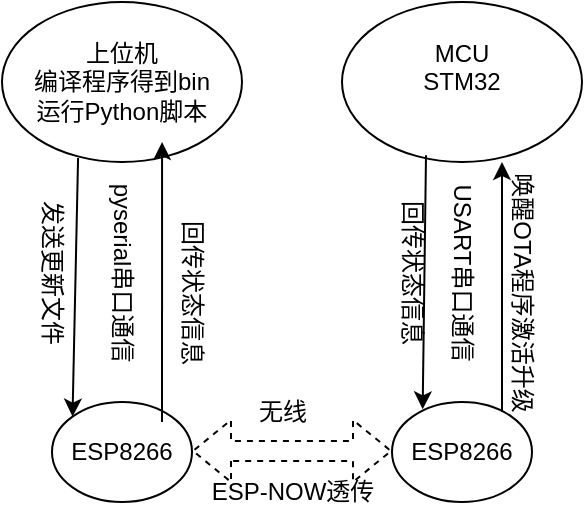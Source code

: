 <mxfile version="28.2.5">
  <diagram name="第 1 页" id="_puixGvQWKrPyML46byC">
    <mxGraphModel dx="1182" dy="660" grid="1" gridSize="10" guides="1" tooltips="1" connect="1" arrows="1" fold="1" page="1" pageScale="1" pageWidth="827" pageHeight="1169" math="0" shadow="0">
      <root>
        <mxCell id="0" />
        <mxCell id="1" parent="0" />
        <mxCell id="yqwhFeE-lADTBWxgz0e5-1" value="上位机&lt;div&gt;编译程序得到bin&lt;br&gt;&lt;div&gt;运行Python脚本&lt;/div&gt;&lt;/div&gt;" style="ellipse;whiteSpace=wrap;html=1;" vertex="1" parent="1">
          <mxGeometry x="310" y="130" width="120" height="80" as="geometry" />
        </mxCell>
        <mxCell id="yqwhFeE-lADTBWxgz0e5-7" value="ESP8266" style="ellipse;whiteSpace=wrap;html=1;" vertex="1" parent="1">
          <mxGeometry x="335" y="330" width="70" height="50" as="geometry" />
        </mxCell>
        <mxCell id="yqwhFeE-lADTBWxgz0e5-9" value="pyserial串口通信" style="text;html=1;align=center;verticalAlign=middle;resizable=0;points=[];autosize=1;strokeColor=none;fillColor=none;flipV=1;flipH=1;rotation=90;" vertex="1" parent="1">
          <mxGeometry x="315" y="250" width="110" height="30" as="geometry" />
        </mxCell>
        <mxCell id="yqwhFeE-lADTBWxgz0e5-13" value="" style="endArrow=classic;html=1;rounded=0;entryX=0.667;entryY=0.875;entryDx=0;entryDy=0;entryPerimeter=0;" edge="1" parent="1" target="yqwhFeE-lADTBWxgz0e5-1">
          <mxGeometry width="50" height="50" relative="1" as="geometry">
            <mxPoint x="390" y="340" as="sourcePoint" />
            <mxPoint x="430" y="200" as="targetPoint" />
          </mxGeometry>
        </mxCell>
        <mxCell id="yqwhFeE-lADTBWxgz0e5-15" value="回传状态信息" style="text;html=1;align=center;verticalAlign=middle;resizable=0;points=[];autosize=1;strokeColor=none;fillColor=none;flipV=1;flipH=1;rotation=90;" vertex="1" parent="1">
          <mxGeometry x="355" y="260" width="100" height="30" as="geometry" />
        </mxCell>
        <mxCell id="yqwhFeE-lADTBWxgz0e5-16" value="" style="endArrow=classic;html=1;rounded=0;entryX=0;entryY=0;entryDx=0;entryDy=0;exitX=0.317;exitY=0.975;exitDx=0;exitDy=0;exitPerimeter=0;" edge="1" parent="1" source="yqwhFeE-lADTBWxgz0e5-1" target="yqwhFeE-lADTBWxgz0e5-7">
          <mxGeometry width="50" height="50" relative="1" as="geometry">
            <mxPoint x="350" y="200" as="sourcePoint" />
            <mxPoint x="350" y="260" as="targetPoint" />
          </mxGeometry>
        </mxCell>
        <mxCell id="yqwhFeE-lADTBWxgz0e5-18" value="发送更新文件" style="text;html=1;align=center;verticalAlign=middle;resizable=0;points=[];autosize=1;strokeColor=none;fillColor=none;flipV=1;flipH=1;rotation=90;" vertex="1" parent="1">
          <mxGeometry x="285" y="250" width="100" height="30" as="geometry" />
        </mxCell>
        <mxCell id="yqwhFeE-lADTBWxgz0e5-19" value="ESP8266" style="ellipse;whiteSpace=wrap;html=1;" vertex="1" parent="1">
          <mxGeometry x="505" y="330" width="70" height="50" as="geometry" />
        </mxCell>
        <mxCell id="yqwhFeE-lADTBWxgz0e5-22" value="ESP-NOW透传" style="text;html=1;align=center;verticalAlign=middle;resizable=0;points=[];autosize=1;strokeColor=none;fillColor=none;" vertex="1" parent="1">
          <mxGeometry x="405" y="360" width="100" height="30" as="geometry" />
        </mxCell>
        <mxCell id="yqwhFeE-lADTBWxgz0e5-27" value="" style="shape=flexArrow;endArrow=classic;startArrow=classic;html=1;rounded=0;dashed=1;" edge="1" parent="1">
          <mxGeometry width="100" height="100" relative="1" as="geometry">
            <mxPoint x="405" y="354.5" as="sourcePoint" />
            <mxPoint x="505" y="354.5" as="targetPoint" />
          </mxGeometry>
        </mxCell>
        <mxCell id="yqwhFeE-lADTBWxgz0e5-28" value="无线" style="text;html=1;align=center;verticalAlign=middle;resizable=0;points=[];autosize=1;strokeColor=none;fillColor=none;" vertex="1" parent="1">
          <mxGeometry x="425" y="320" width="50" height="30" as="geometry" />
        </mxCell>
        <mxCell id="yqwhFeE-lADTBWxgz0e5-29" value="MCU&lt;div&gt;STM32&lt;/div&gt;&lt;div&gt;&lt;br&gt;&lt;/div&gt;" style="ellipse;whiteSpace=wrap;html=1;" vertex="1" parent="1">
          <mxGeometry x="480" y="130" width="120" height="80" as="geometry" />
        </mxCell>
        <mxCell id="yqwhFeE-lADTBWxgz0e5-35" value="" style="endArrow=classic;html=1;rounded=0;" edge="1" parent="1">
          <mxGeometry width="50" height="50" relative="1" as="geometry">
            <mxPoint x="560" y="335" as="sourcePoint" />
            <mxPoint x="560" y="210" as="targetPoint" />
          </mxGeometry>
        </mxCell>
        <mxCell id="yqwhFeE-lADTBWxgz0e5-36" value="" style="endArrow=classic;html=1;rounded=0;exitX=0.35;exitY=0.958;exitDx=0;exitDy=0;exitPerimeter=0;entryX=0.219;entryY=0.073;entryDx=0;entryDy=0;entryPerimeter=0;" edge="1" parent="1" source="yqwhFeE-lADTBWxgz0e5-29" target="yqwhFeE-lADTBWxgz0e5-19">
          <mxGeometry width="50" height="50" relative="1" as="geometry">
            <mxPoint x="523" y="210" as="sourcePoint" />
            <mxPoint x="520" y="330" as="targetPoint" />
          </mxGeometry>
        </mxCell>
        <mxCell id="yqwhFeE-lADTBWxgz0e5-37" value="USART串口通信" style="text;html=1;align=center;verticalAlign=middle;resizable=0;points=[];autosize=1;strokeColor=none;fillColor=none;flipV=1;flipH=1;rotation=90;" vertex="1" parent="1">
          <mxGeometry x="485" y="250" width="110" height="30" as="geometry" />
        </mxCell>
        <mxCell id="yqwhFeE-lADTBWxgz0e5-39" value="唤醒OTA程序激活升级" style="text;html=1;align=center;verticalAlign=middle;resizable=0;points=[];autosize=1;strokeColor=none;fillColor=none;flipV=1;flipH=1;rotation=90;" vertex="1" parent="1">
          <mxGeometry x="500" y="260" width="140" height="30" as="geometry" />
        </mxCell>
        <mxCell id="yqwhFeE-lADTBWxgz0e5-41" value="回传状态信息" style="text;html=1;align=center;verticalAlign=middle;resizable=0;points=[];autosize=1;strokeColor=none;fillColor=none;flipV=1;flipH=1;rotation=90;" vertex="1" parent="1">
          <mxGeometry x="465" y="250" width="100" height="30" as="geometry" />
        </mxCell>
      </root>
    </mxGraphModel>
  </diagram>
</mxfile>
